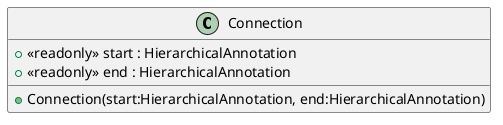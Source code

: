 @startuml
class Connection {
    + <<readonly>> start : HierarchicalAnnotation
    + <<readonly>> end : HierarchicalAnnotation
    + Connection(start:HierarchicalAnnotation, end:HierarchicalAnnotation)
}
@enduml
